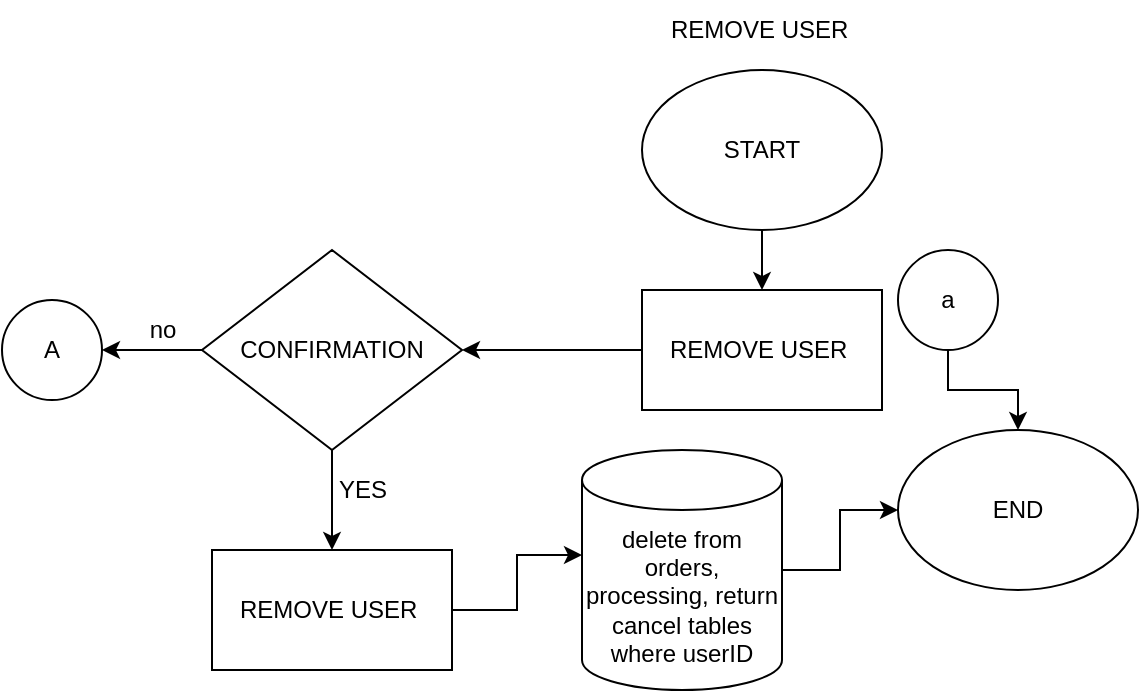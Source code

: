 <mxfile version="20.3.0" type="device"><diagram id="2JRUkFgVP51Ue08g0-o5" name="Page-1"><mxGraphModel dx="1216" dy="593" grid="1" gridSize="10" guides="1" tooltips="1" connect="1" arrows="1" fold="1" page="1" pageScale="1" pageWidth="348" pageHeight="802" math="0" shadow="0"><root><mxCell id="0"/><mxCell id="1" parent="0"/><mxCell id="83oYNn3wuHfj-j2Lu7uF-69" value="REMOVE USER&amp;nbsp;" style="text;html=1;align=center;verticalAlign=middle;resizable=0;points=[];autosize=1;strokeColor=none;fillColor=none;" vertex="1" parent="1"><mxGeometry x="100" y="15" width="120" height="30" as="geometry"/></mxCell><mxCell id="83oYNn3wuHfj-j2Lu7uF-73" value="" style="edgeStyle=orthogonalEdgeStyle;rounded=0;orthogonalLoop=1;jettySize=auto;html=1;" edge="1" parent="1" source="83oYNn3wuHfj-j2Lu7uF-71" target="83oYNn3wuHfj-j2Lu7uF-72"><mxGeometry relative="1" as="geometry"/></mxCell><mxCell id="83oYNn3wuHfj-j2Lu7uF-71" value="START" style="ellipse;whiteSpace=wrap;html=1;" vertex="1" parent="1"><mxGeometry x="100" y="50" width="120" height="80" as="geometry"/></mxCell><mxCell id="83oYNn3wuHfj-j2Lu7uF-75" value="" style="edgeStyle=orthogonalEdgeStyle;rounded=0;orthogonalLoop=1;jettySize=auto;html=1;" edge="1" parent="1" source="83oYNn3wuHfj-j2Lu7uF-72" target="83oYNn3wuHfj-j2Lu7uF-74"><mxGeometry relative="1" as="geometry"/></mxCell><mxCell id="83oYNn3wuHfj-j2Lu7uF-72" value="REMOVE USER&amp;nbsp;" style="whiteSpace=wrap;html=1;" vertex="1" parent="1"><mxGeometry x="100" y="160" width="120" height="60" as="geometry"/></mxCell><mxCell id="83oYNn3wuHfj-j2Lu7uF-78" value="" style="edgeStyle=orthogonalEdgeStyle;rounded=0;orthogonalLoop=1;jettySize=auto;html=1;" edge="1" parent="1" source="83oYNn3wuHfj-j2Lu7uF-74" target="83oYNn3wuHfj-j2Lu7uF-77"><mxGeometry relative="1" as="geometry"/></mxCell><mxCell id="83oYNn3wuHfj-j2Lu7uF-85" value="" style="edgeStyle=orthogonalEdgeStyle;rounded=0;orthogonalLoop=1;jettySize=auto;html=1;" edge="1" parent="1" source="83oYNn3wuHfj-j2Lu7uF-74" target="83oYNn3wuHfj-j2Lu7uF-84"><mxGeometry relative="1" as="geometry"/></mxCell><mxCell id="83oYNn3wuHfj-j2Lu7uF-74" value="CONFIRMATION" style="rhombus;whiteSpace=wrap;html=1;" vertex="1" parent="1"><mxGeometry x="-120" y="140" width="130" height="100" as="geometry"/></mxCell><mxCell id="83oYNn3wuHfj-j2Lu7uF-81" style="edgeStyle=orthogonalEdgeStyle;rounded=0;orthogonalLoop=1;jettySize=auto;html=1;entryX=0;entryY=0;entryDx=0;entryDy=52.5;entryPerimeter=0;" edge="1" parent="1" source="83oYNn3wuHfj-j2Lu7uF-77" target="83oYNn3wuHfj-j2Lu7uF-80"><mxGeometry relative="1" as="geometry"/></mxCell><mxCell id="83oYNn3wuHfj-j2Lu7uF-77" value="REMOVE USER&amp;nbsp;" style="whiteSpace=wrap;html=1;" vertex="1" parent="1"><mxGeometry x="-115" y="290" width="120" height="60" as="geometry"/></mxCell><mxCell id="83oYNn3wuHfj-j2Lu7uF-79" value="YES" style="text;html=1;align=center;verticalAlign=middle;resizable=0;points=[];autosize=1;strokeColor=none;fillColor=none;" vertex="1" parent="1"><mxGeometry x="-65" y="245" width="50" height="30" as="geometry"/></mxCell><mxCell id="83oYNn3wuHfj-j2Lu7uF-83" style="edgeStyle=orthogonalEdgeStyle;rounded=0;orthogonalLoop=1;jettySize=auto;html=1;" edge="1" parent="1" source="83oYNn3wuHfj-j2Lu7uF-80" target="83oYNn3wuHfj-j2Lu7uF-82"><mxGeometry relative="1" as="geometry"/></mxCell><mxCell id="83oYNn3wuHfj-j2Lu7uF-80" value="delete from orders, processing, return cancel tables where userID" style="shape=cylinder3;whiteSpace=wrap;html=1;boundedLbl=1;backgroundOutline=1;size=15;" vertex="1" parent="1"><mxGeometry x="70" y="240" width="100" height="120" as="geometry"/></mxCell><mxCell id="83oYNn3wuHfj-j2Lu7uF-82" value="END" style="ellipse;whiteSpace=wrap;html=1;" vertex="1" parent="1"><mxGeometry x="228" y="230" width="120" height="80" as="geometry"/></mxCell><mxCell id="83oYNn3wuHfj-j2Lu7uF-84" value="A" style="ellipse;whiteSpace=wrap;html=1;aspect=fixed;" vertex="1" parent="1"><mxGeometry x="-220" y="165" width="50" height="50" as="geometry"/></mxCell><mxCell id="83oYNn3wuHfj-j2Lu7uF-87" value="" style="edgeStyle=orthogonalEdgeStyle;rounded=0;orthogonalLoop=1;jettySize=auto;html=1;" edge="1" parent="1" source="83oYNn3wuHfj-j2Lu7uF-86" target="83oYNn3wuHfj-j2Lu7uF-82"><mxGeometry relative="1" as="geometry"/></mxCell><mxCell id="83oYNn3wuHfj-j2Lu7uF-86" value="a" style="ellipse;whiteSpace=wrap;html=1;aspect=fixed;" vertex="1" parent="1"><mxGeometry x="228" y="140" width="50" height="50" as="geometry"/></mxCell><mxCell id="83oYNn3wuHfj-j2Lu7uF-88" value="no" style="text;html=1;align=center;verticalAlign=middle;resizable=0;points=[];autosize=1;strokeColor=none;fillColor=none;" vertex="1" parent="1"><mxGeometry x="-160" y="165" width="40" height="30" as="geometry"/></mxCell></root></mxGraphModel></diagram></mxfile>